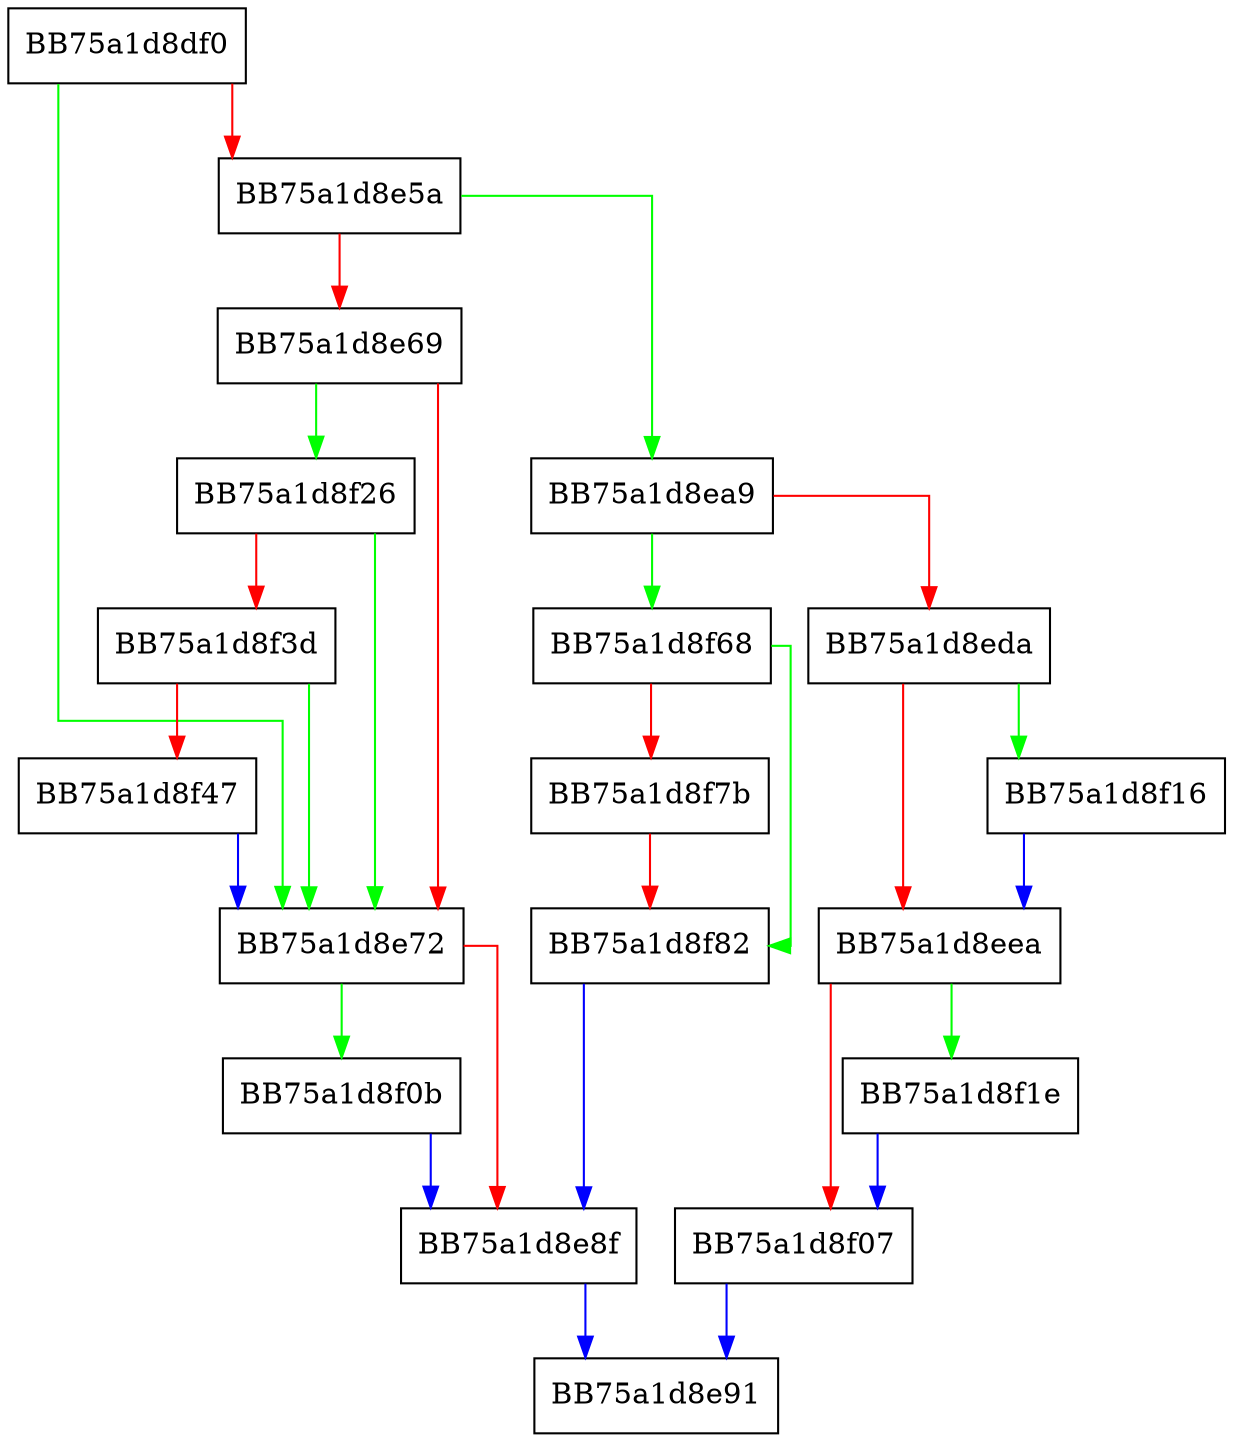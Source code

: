 digraph OpenRegKey {
  node [shape="box"];
  graph [splines=ortho];
  BB75a1d8df0 -> BB75a1d8e72 [color="green"];
  BB75a1d8df0 -> BB75a1d8e5a [color="red"];
  BB75a1d8e5a -> BB75a1d8ea9 [color="green"];
  BB75a1d8e5a -> BB75a1d8e69 [color="red"];
  BB75a1d8e69 -> BB75a1d8f26 [color="green"];
  BB75a1d8e69 -> BB75a1d8e72 [color="red"];
  BB75a1d8e72 -> BB75a1d8f0b [color="green"];
  BB75a1d8e72 -> BB75a1d8e8f [color="red"];
  BB75a1d8e8f -> BB75a1d8e91 [color="blue"];
  BB75a1d8ea9 -> BB75a1d8f68 [color="green"];
  BB75a1d8ea9 -> BB75a1d8eda [color="red"];
  BB75a1d8eda -> BB75a1d8f16 [color="green"];
  BB75a1d8eda -> BB75a1d8eea [color="red"];
  BB75a1d8eea -> BB75a1d8f1e [color="green"];
  BB75a1d8eea -> BB75a1d8f07 [color="red"];
  BB75a1d8f07 -> BB75a1d8e91 [color="blue"];
  BB75a1d8f0b -> BB75a1d8e8f [color="blue"];
  BB75a1d8f16 -> BB75a1d8eea [color="blue"];
  BB75a1d8f1e -> BB75a1d8f07 [color="blue"];
  BB75a1d8f26 -> BB75a1d8e72 [color="green"];
  BB75a1d8f26 -> BB75a1d8f3d [color="red"];
  BB75a1d8f3d -> BB75a1d8e72 [color="green"];
  BB75a1d8f3d -> BB75a1d8f47 [color="red"];
  BB75a1d8f47 -> BB75a1d8e72 [color="blue"];
  BB75a1d8f68 -> BB75a1d8f82 [color="green"];
  BB75a1d8f68 -> BB75a1d8f7b [color="red"];
  BB75a1d8f7b -> BB75a1d8f82 [color="red"];
  BB75a1d8f82 -> BB75a1d8e8f [color="blue"];
}